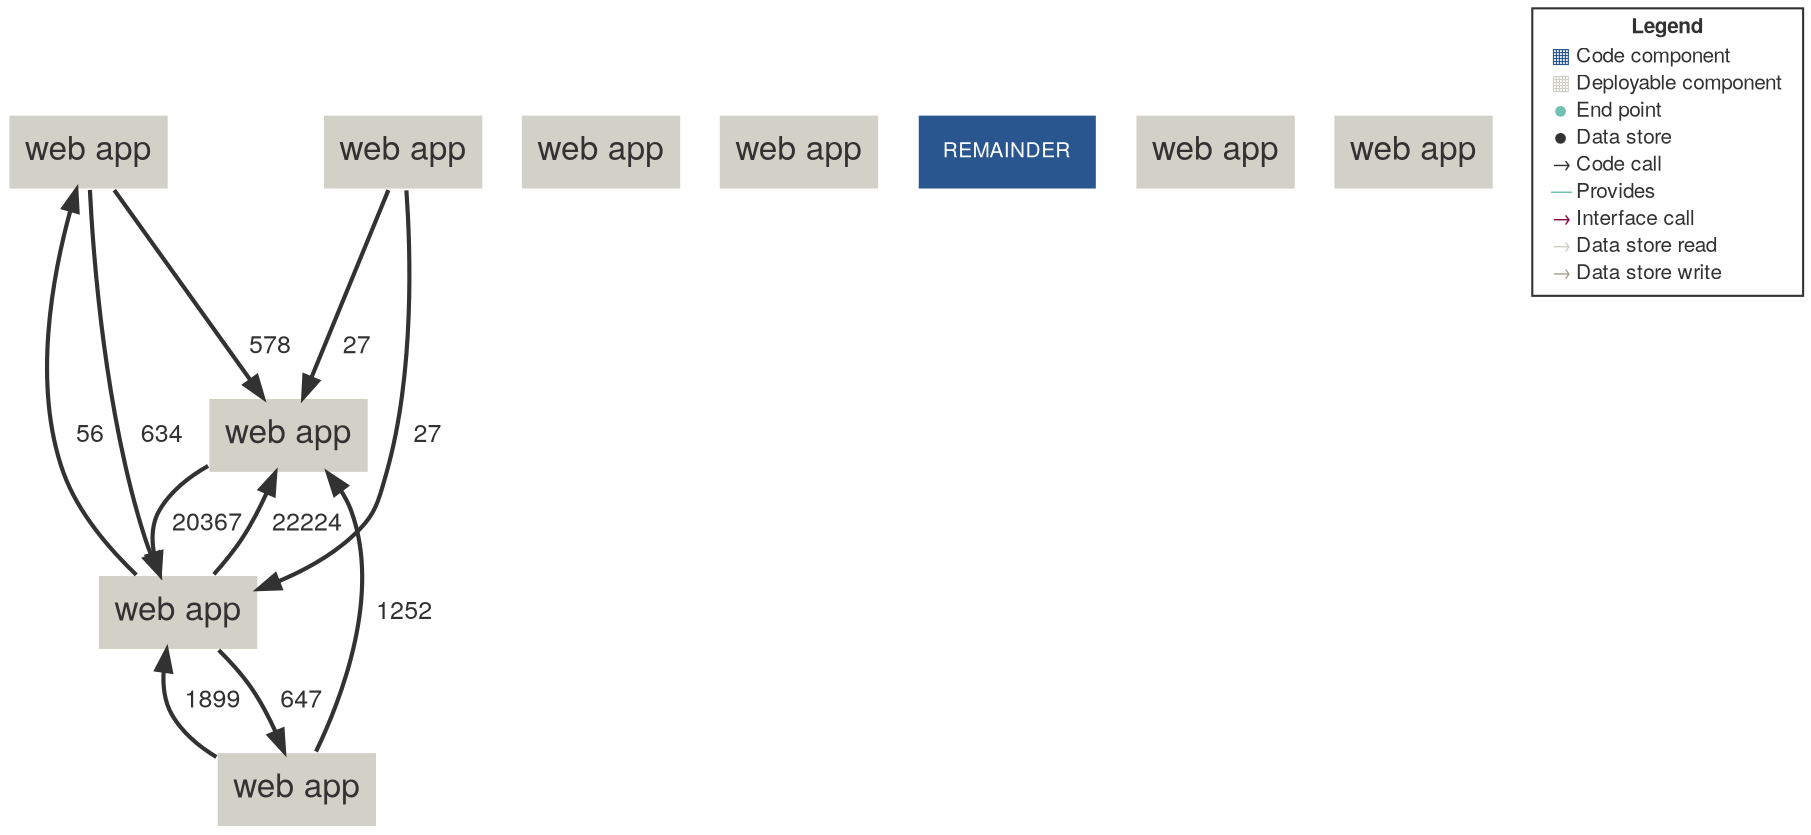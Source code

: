 digraph "Graph" {
compound=true
rankdir=TD
"plugins" [ shape="box" style="filled" fillcolor="#D2D1C7" penwidth="1" color="#FFFFFF" fontname="Helvetica Neue" fontcolor="#323232" fontsize="16" label="web app" ]
"core" [ shape="box" style="filled" fillcolor="#D2D1C7" penwidth="1" color="#FFFFFF" fontname="Helvetica Neue" fontcolor="#323232" fontsize="16" label="web app" ]
"benchmarks" [ shape="box" style="filled" fillcolor="#D2D1C7" penwidth="1" color="#FFFFFF" fontname="Helvetica Neue" fontcolor="#323232" fontsize="16" label="web app" ]
":rootProject" [ shape="box" style="filled" fillcolor="#D2D1C7" penwidth="1" color="#FFFFFF" fontname="Helvetica Neue" fontcolor="#323232" fontsize="16" label="web app" ]
"sniffer" [ shape="box" style="filled" fillcolor="#D2D1C7" penwidth="1" color="#FFFFFF" fontname="Helvetica Neue" fontcolor="#323232" fontsize="16" label="web app" ]
"rest" [ shape="box" style="filled" fillcolor="#D2D1C7" penwidth="1" color="#FFFFFF" fontname="Helvetica Neue" fontcolor="#323232" fontsize="16" label="web app" ]
"REMAINDER" [ shape="box" style="filled" fillcolor="#2A568F" penwidth="1" color="#FFFFFF" fontname="Helvetica Neue" fontcolor="#FFFFFF" fontsize="10" margin="0.16" label="REMAINDER" ]
"modules" [ shape="box" style="filled" fillcolor="#D2D1C7" penwidth="1" color="#FFFFFF" fontname="Helvetica Neue" fontcolor="#323232" fontsize="16" label="web app" ]
"buildSrc" [ shape="box" style="filled" fillcolor="#D2D1C7" penwidth="1" color="#FFFFFF" fontname="Helvetica Neue" fontcolor="#323232" fontsize="16" label="web app" ]
"distribution" [ shape="box" style="filled" fillcolor="#D2D1C7" penwidth="1" color="#FFFFFF" fontname="Helvetica Neue" fontcolor="#323232" fontsize="16" label="web app" ]
"plugins" -> "core" [ penwidth="2" color="#323232" fontcolor="#323232" fontname="Helvetica Neue" fontsize="12" label="  578" ]
"plugins" -> ":rootProject" [ penwidth="2" color="#323232" fontcolor="#323232" fontname="Helvetica Neue" fontsize="12" label="  634" ]
"core" -> ":rootProject" [ penwidth="2" color="#323232" fontcolor="#323232" fontname="Helvetica Neue" fontsize="12" label="  20367" ]
"benchmarks" -> "core" [ penwidth="2" color="#323232" fontcolor="#323232" fontname="Helvetica Neue" fontsize="12" label="  27" ]
"benchmarks" -> ":rootProject" [ penwidth="2" color="#323232" fontcolor="#323232" fontname="Helvetica Neue" fontsize="12" label="  27" ]
":rootProject" -> "plugins" [ penwidth="2" color="#323232" fontcolor="#323232" fontname="Helvetica Neue" fontsize="12" label="  56" ]
":rootProject" -> "core" [ penwidth="2" color="#323232" fontcolor="#323232" fontname="Helvetica Neue" fontsize="12" label="  22224" ]
":rootProject" -> "modules" [ penwidth="2" color="#323232" fontcolor="#323232" fontname="Helvetica Neue" fontsize="12" label="  647" ]
"modules" -> "core" [ penwidth="2" color="#323232" fontcolor="#323232" fontname="Helvetica Neue" fontsize="12" label="  1252" ]
"modules" -> ":rootProject" [ penwidth="2" color="#323232" fontcolor="#323232" fontname="Helvetica Neue" fontsize="12" label="  1899" ]
"LEGEND" [ shape="box" style="filled" fillcolor="#FFFFFF" penwidth="1" color="#323232" fontname="Helvetica Neue" fontcolor="#323232" fontsize="10" label=<<TABLE BORDER="0" CELLPADDING="1" CELLSPACING="0">
<TR><TD COLSPAN="2"><B>Legend</B></TD></TR>
<TR><TD><FONT COLOR="#2A568F">&#9638;</FONT></TD><TD ALIGN="left">Code component</TD></TR>
<TR><TD><FONT COLOR="#D2D1C7">&#9638;</FONT></TD><TD ALIGN="left">Deployable component</TD></TR>
<TR><TD><FONT COLOR="#72C0B4">&#9679;</FONT></TD><TD ALIGN="left">End point</TD></TR>
<TR><TD><FONT COLOR="#323232">&#9679;</FONT></TD><TD ALIGN="left">Data store</TD></TR>
<TR><TD><FONT COLOR="#323232">&rarr;</FONT></TD><TD ALIGN="left">Code call</TD></TR>
<TR><TD><FONT COLOR="#72C0B4">&#8212;</FONT></TD><TD ALIGN="left">Provides</TD></TR>
<TR><TD><FONT COLOR="#820445">&rarr;</FONT></TD><TD ALIGN="left">Interface call</TD></TR>
<TR><TD><FONT COLOR="#D2D1C7">&rarr;</FONT></TD><TD ALIGN="left">Data store read</TD></TR>
<TR><TD><FONT COLOR="#A4A38F">&rarr;</FONT></TD><TD ALIGN="left">Data store write</TD></TR>
</TABLE>
>  ]
}
